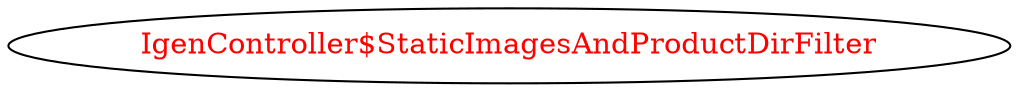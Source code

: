 digraph dependencyGraph {
 concentrate=true;
 ranksep="2.0";
 rankdir="LR"; 
 splines="ortho";
"IgenController$StaticImagesAndProductDirFilter" [fontcolor="red"];
}